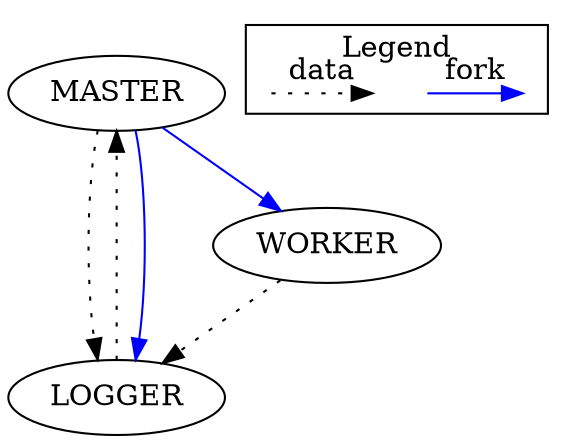 digraph G {
    MASTER -> LOGGER[style=dotted];
    LOGGER -> MASTER[style=dotted];
    WORKER -> LOGGER[style=dotted];
    MASTER -> LOGGER[color=blue];
    MASTER -> WORKER[color=blue];

    subgraph cluster_01 {
        label = "Legend";
        node [shape=point]
        {
            rank=same
            d0 [style = invis];
            d1 [style = invis];
            p0 [style = invis];
            p1 [style = invis];
        }
        d0 -> d1 [label=fork color=blue]
        p0 -> p1 [label=data style=dotted]
    }
}
